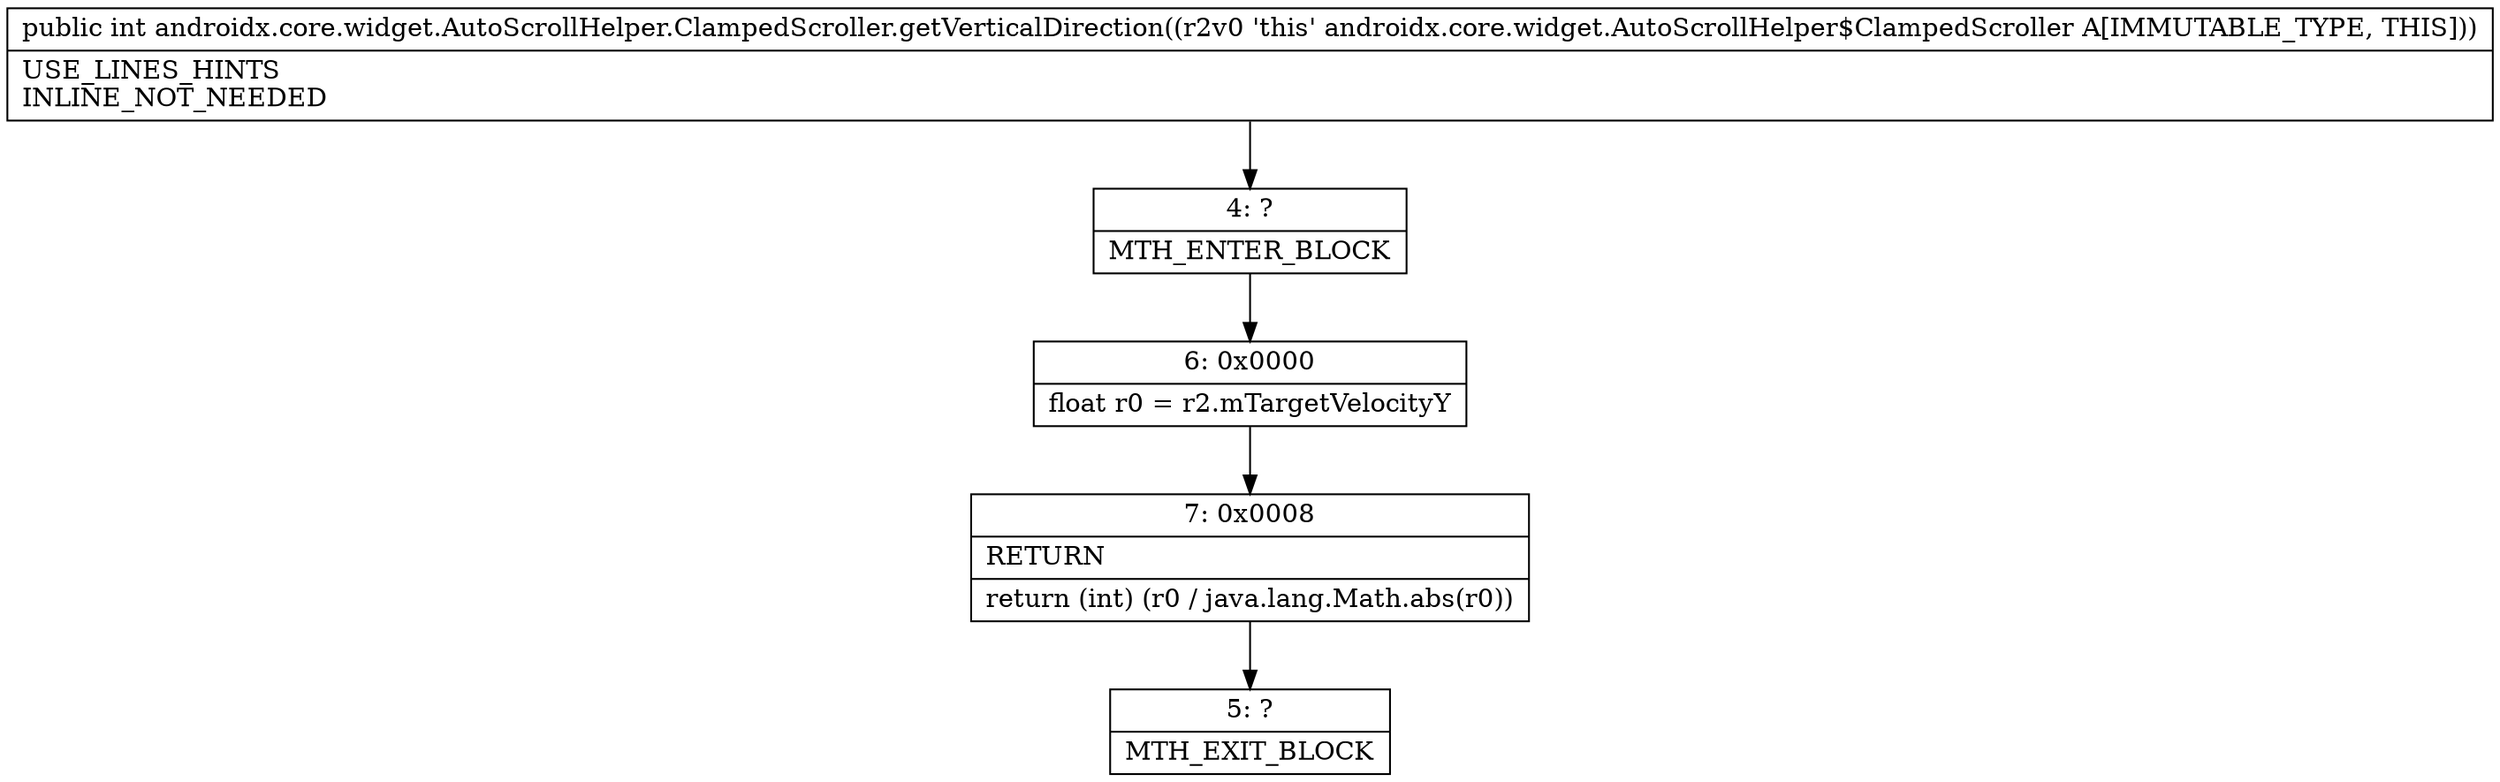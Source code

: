 digraph "CFG forandroidx.core.widget.AutoScrollHelper.ClampedScroller.getVerticalDirection()I" {
Node_4 [shape=record,label="{4\:\ ?|MTH_ENTER_BLOCK\l}"];
Node_6 [shape=record,label="{6\:\ 0x0000|float r0 = r2.mTargetVelocityY\l}"];
Node_7 [shape=record,label="{7\:\ 0x0008|RETURN\l|return (int) (r0 \/ java.lang.Math.abs(r0))\l}"];
Node_5 [shape=record,label="{5\:\ ?|MTH_EXIT_BLOCK\l}"];
MethodNode[shape=record,label="{public int androidx.core.widget.AutoScrollHelper.ClampedScroller.getVerticalDirection((r2v0 'this' androidx.core.widget.AutoScrollHelper$ClampedScroller A[IMMUTABLE_TYPE, THIS]))  | USE_LINES_HINTS\lINLINE_NOT_NEEDED\l}"];
MethodNode -> Node_4;Node_4 -> Node_6;
Node_6 -> Node_7;
Node_7 -> Node_5;
}

